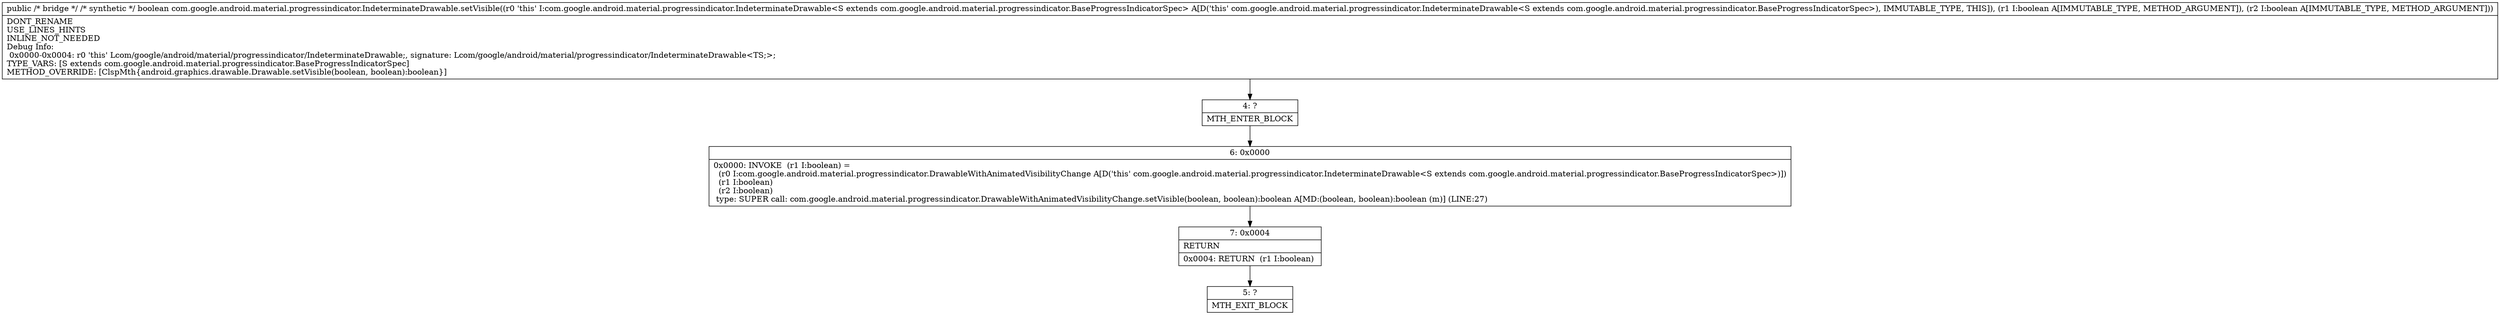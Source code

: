 digraph "CFG forcom.google.android.material.progressindicator.IndeterminateDrawable.setVisible(ZZ)Z" {
Node_4 [shape=record,label="{4\:\ ?|MTH_ENTER_BLOCK\l}"];
Node_6 [shape=record,label="{6\:\ 0x0000|0x0000: INVOKE  (r1 I:boolean) = \l  (r0 I:com.google.android.material.progressindicator.DrawableWithAnimatedVisibilityChange A[D('this' com.google.android.material.progressindicator.IndeterminateDrawable\<S extends com.google.android.material.progressindicator.BaseProgressIndicatorSpec\>)])\l  (r1 I:boolean)\l  (r2 I:boolean)\l type: SUPER call: com.google.android.material.progressindicator.DrawableWithAnimatedVisibilityChange.setVisible(boolean, boolean):boolean A[MD:(boolean, boolean):boolean (m)] (LINE:27)\l}"];
Node_7 [shape=record,label="{7\:\ 0x0004|RETURN\l|0x0004: RETURN  (r1 I:boolean) \l}"];
Node_5 [shape=record,label="{5\:\ ?|MTH_EXIT_BLOCK\l}"];
MethodNode[shape=record,label="{public \/* bridge *\/ \/* synthetic *\/ boolean com.google.android.material.progressindicator.IndeterminateDrawable.setVisible((r0 'this' I:com.google.android.material.progressindicator.IndeterminateDrawable\<S extends com.google.android.material.progressindicator.BaseProgressIndicatorSpec\> A[D('this' com.google.android.material.progressindicator.IndeterminateDrawable\<S extends com.google.android.material.progressindicator.BaseProgressIndicatorSpec\>), IMMUTABLE_TYPE, THIS]), (r1 I:boolean A[IMMUTABLE_TYPE, METHOD_ARGUMENT]), (r2 I:boolean A[IMMUTABLE_TYPE, METHOD_ARGUMENT]))  | DONT_RENAME\lUSE_LINES_HINTS\lINLINE_NOT_NEEDED\lDebug Info:\l  0x0000\-0x0004: r0 'this' Lcom\/google\/android\/material\/progressindicator\/IndeterminateDrawable;, signature: Lcom\/google\/android\/material\/progressindicator\/IndeterminateDrawable\<TS;\>;\lTYPE_VARS: [S extends com.google.android.material.progressindicator.BaseProgressIndicatorSpec]\lMETHOD_OVERRIDE: [ClspMth\{android.graphics.drawable.Drawable.setVisible(boolean, boolean):boolean\}]\l}"];
MethodNode -> Node_4;Node_4 -> Node_6;
Node_6 -> Node_7;
Node_7 -> Node_5;
}

